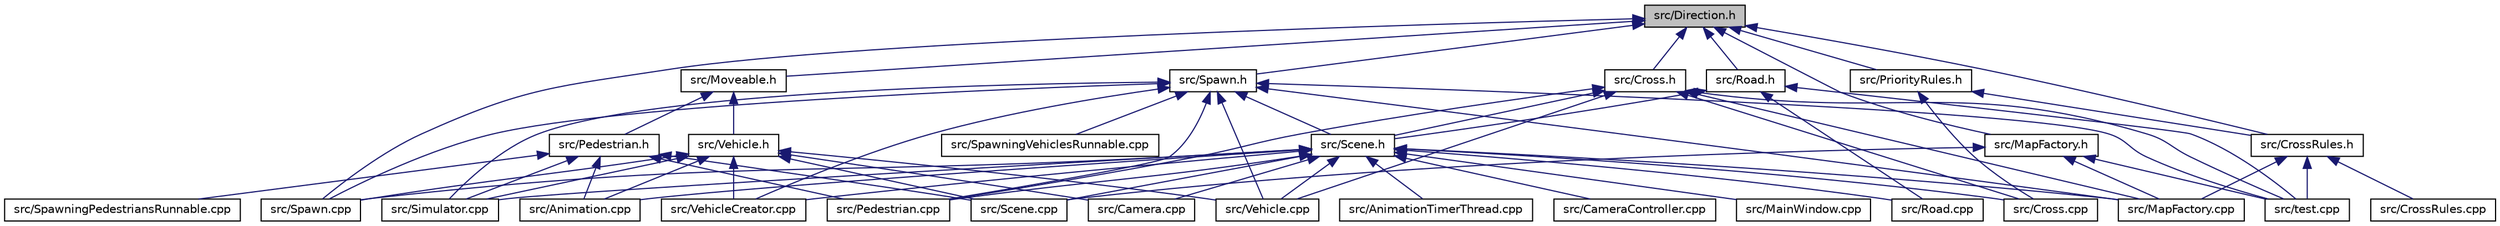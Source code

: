 digraph "src/Direction.h"
{
  edge [fontname="Helvetica",fontsize="10",labelfontname="Helvetica",labelfontsize="10"];
  node [fontname="Helvetica",fontsize="10",shape=record];
  Node1 [label="src/Direction.h",height=0.2,width=0.4,color="black", fillcolor="grey75", style="filled" fontcolor="black"];
  Node1 -> Node2 [dir="back",color="midnightblue",fontsize="10",style="solid"];
  Node2 [label="src/Moveable.h",height=0.2,width=0.4,color="black", fillcolor="white", style="filled",URL="$_moveable_8h.html"];
  Node2 -> Node3 [dir="back",color="midnightblue",fontsize="10",style="solid"];
  Node3 [label="src/Vehicle.h",height=0.2,width=0.4,color="black", fillcolor="white", style="filled",URL="$_vehicle_8h.html"];
  Node3 -> Node4 [dir="back",color="midnightblue",fontsize="10",style="solid"];
  Node4 [label="src/Animation.cpp",height=0.2,width=0.4,color="black", fillcolor="white", style="filled",URL="$_animation_8cpp.html"];
  Node3 -> Node5 [dir="back",color="midnightblue",fontsize="10",style="solid"];
  Node5 [label="src/Camera.cpp",height=0.2,width=0.4,color="black", fillcolor="white", style="filled",URL="$_camera_8cpp.html"];
  Node3 -> Node6 [dir="back",color="midnightblue",fontsize="10",style="solid"];
  Node6 [label="src/Scene.cpp",height=0.2,width=0.4,color="black", fillcolor="white", style="filled",URL="$_scene_8cpp.html"];
  Node3 -> Node7 [dir="back",color="midnightblue",fontsize="10",style="solid"];
  Node7 [label="src/Simulator.cpp",height=0.2,width=0.4,color="black", fillcolor="white", style="filled",URL="$_simulator_8cpp.html"];
  Node3 -> Node8 [dir="back",color="midnightblue",fontsize="10",style="solid"];
  Node8 [label="src/Spawn.cpp",height=0.2,width=0.4,color="black", fillcolor="white", style="filled",URL="$_spawn_8cpp.html"];
  Node3 -> Node9 [dir="back",color="midnightblue",fontsize="10",style="solid"];
  Node9 [label="src/Vehicle.cpp",height=0.2,width=0.4,color="black", fillcolor="white", style="filled",URL="$_vehicle_8cpp.html"];
  Node3 -> Node10 [dir="back",color="midnightblue",fontsize="10",style="solid"];
  Node10 [label="src/VehicleCreator.cpp",height=0.2,width=0.4,color="black", fillcolor="white", style="filled",URL="$_vehicle_creator_8cpp.html"];
  Node2 -> Node11 [dir="back",color="midnightblue",fontsize="10",style="solid"];
  Node11 [label="src/Pedestrian.h",height=0.2,width=0.4,color="black", fillcolor="white", style="filled",URL="$_pedestrian_8h.html"];
  Node11 -> Node4 [dir="back",color="midnightblue",fontsize="10",style="solid"];
  Node11 -> Node12 [dir="back",color="midnightblue",fontsize="10",style="solid"];
  Node12 [label="src/Pedestrian.cpp",height=0.2,width=0.4,color="black", fillcolor="white", style="filled",URL="$_pedestrian_8cpp.html"];
  Node11 -> Node6 [dir="back",color="midnightblue",fontsize="10",style="solid"];
  Node11 -> Node7 [dir="back",color="midnightblue",fontsize="10",style="solid"];
  Node11 -> Node13 [dir="back",color="midnightblue",fontsize="10",style="solid"];
  Node13 [label="src/SpawningPedestriansRunnable.cpp",height=0.2,width=0.4,color="black", fillcolor="white", style="filled",URL="$_spawning_pedestrians_runnable_8cpp.html"];
  Node1 -> Node14 [dir="back",color="midnightblue",fontsize="10",style="solid"];
  Node14 [label="src/Cross.h",height=0.2,width=0.4,color="black", fillcolor="white", style="filled",URL="$_cross_8h.html"];
  Node14 -> Node15 [dir="back",color="midnightblue",fontsize="10",style="solid"];
  Node15 [label="src/Scene.h",height=0.2,width=0.4,color="black", fillcolor="white", style="filled",URL="$_scene_8h.html"];
  Node15 -> Node4 [dir="back",color="midnightblue",fontsize="10",style="solid"];
  Node15 -> Node16 [dir="back",color="midnightblue",fontsize="10",style="solid"];
  Node16 [label="src/AnimationTimerThread.cpp",height=0.2,width=0.4,color="black", fillcolor="white", style="filled",URL="$_animation_timer_thread_8cpp.html"];
  Node15 -> Node5 [dir="back",color="midnightblue",fontsize="10",style="solid"];
  Node15 -> Node17 [dir="back",color="midnightblue",fontsize="10",style="solid"];
  Node17 [label="src/CameraController.cpp",height=0.2,width=0.4,color="black", fillcolor="white", style="filled",URL="$_camera_controller_8cpp.html"];
  Node15 -> Node18 [dir="back",color="midnightblue",fontsize="10",style="solid"];
  Node18 [label="src/Cross.cpp",height=0.2,width=0.4,color="black", fillcolor="white", style="filled",URL="$_cross_8cpp.html"];
  Node15 -> Node19 [dir="back",color="midnightblue",fontsize="10",style="solid"];
  Node19 [label="src/MainWindow.cpp",height=0.2,width=0.4,color="black", fillcolor="white", style="filled",URL="$_main_window_8cpp.html"];
  Node15 -> Node20 [dir="back",color="midnightblue",fontsize="10",style="solid"];
  Node20 [label="src/MapFactory.cpp",height=0.2,width=0.4,color="black", fillcolor="white", style="filled",URL="$_map_factory_8cpp.html"];
  Node15 -> Node12 [dir="back",color="midnightblue",fontsize="10",style="solid"];
  Node15 -> Node21 [dir="back",color="midnightblue",fontsize="10",style="solid"];
  Node21 [label="src/Road.cpp",height=0.2,width=0.4,color="black", fillcolor="white", style="filled",URL="$_road_8cpp.html"];
  Node15 -> Node6 [dir="back",color="midnightblue",fontsize="10",style="solid"];
  Node15 -> Node7 [dir="back",color="midnightblue",fontsize="10",style="solid"];
  Node15 -> Node8 [dir="back",color="midnightblue",fontsize="10",style="solid"];
  Node15 -> Node9 [dir="back",color="midnightblue",fontsize="10",style="solid"];
  Node15 -> Node10 [dir="back",color="midnightblue",fontsize="10",style="solid"];
  Node14 -> Node18 [dir="back",color="midnightblue",fontsize="10",style="solid"];
  Node14 -> Node20 [dir="back",color="midnightblue",fontsize="10",style="solid"];
  Node14 -> Node12 [dir="back",color="midnightblue",fontsize="10",style="solid"];
  Node14 -> Node22 [dir="back",color="midnightblue",fontsize="10",style="solid"];
  Node22 [label="src/test.cpp",height=0.2,width=0.4,color="black", fillcolor="white", style="filled",URL="$test_8cpp.html"];
  Node14 -> Node9 [dir="back",color="midnightblue",fontsize="10",style="solid"];
  Node1 -> Node23 [dir="back",color="midnightblue",fontsize="10",style="solid"];
  Node23 [label="src/Road.h",height=0.2,width=0.4,color="black", fillcolor="white", style="filled",URL="$_road_8h.html"];
  Node23 -> Node15 [dir="back",color="midnightblue",fontsize="10",style="solid"];
  Node23 -> Node21 [dir="back",color="midnightblue",fontsize="10",style="solid"];
  Node23 -> Node22 [dir="back",color="midnightblue",fontsize="10",style="solid"];
  Node1 -> Node24 [dir="back",color="midnightblue",fontsize="10",style="solid"];
  Node24 [label="src/Spawn.h",height=0.2,width=0.4,color="black", fillcolor="white", style="filled",URL="$_spawn_8h.html"];
  Node24 -> Node15 [dir="back",color="midnightblue",fontsize="10",style="solid"];
  Node24 -> Node20 [dir="back",color="midnightblue",fontsize="10",style="solid"];
  Node24 -> Node12 [dir="back",color="midnightblue",fontsize="10",style="solid"];
  Node24 -> Node7 [dir="back",color="midnightblue",fontsize="10",style="solid"];
  Node24 -> Node8 [dir="back",color="midnightblue",fontsize="10",style="solid"];
  Node24 -> Node25 [dir="back",color="midnightblue",fontsize="10",style="solid"];
  Node25 [label="src/SpawningVehiclesRunnable.cpp",height=0.2,width=0.4,color="black", fillcolor="white", style="filled",URL="$_spawning_vehicles_runnable_8cpp.html"];
  Node24 -> Node22 [dir="back",color="midnightblue",fontsize="10",style="solid"];
  Node24 -> Node9 [dir="back",color="midnightblue",fontsize="10",style="solid"];
  Node24 -> Node10 [dir="back",color="midnightblue",fontsize="10",style="solid"];
  Node1 -> Node26 [dir="back",color="midnightblue",fontsize="10",style="solid"];
  Node26 [label="src/PriorityRules.h",height=0.2,width=0.4,color="black", fillcolor="white", style="filled",URL="$_priority_rules_8h.html"];
  Node26 -> Node18 [dir="back",color="midnightblue",fontsize="10",style="solid"];
  Node26 -> Node27 [dir="back",color="midnightblue",fontsize="10",style="solid"];
  Node27 [label="src/CrossRules.h",height=0.2,width=0.4,color="black", fillcolor="white", style="filled",URL="$_cross_rules_8h.html"];
  Node27 -> Node28 [dir="back",color="midnightblue",fontsize="10",style="solid"];
  Node28 [label="src/CrossRules.cpp",height=0.2,width=0.4,color="black", fillcolor="white", style="filled",URL="$_cross_rules_8cpp.html"];
  Node27 -> Node20 [dir="back",color="midnightblue",fontsize="10",style="solid"];
  Node27 -> Node22 [dir="back",color="midnightblue",fontsize="10",style="solid"];
  Node1 -> Node27 [dir="back",color="midnightblue",fontsize="10",style="solid"];
  Node1 -> Node29 [dir="back",color="midnightblue",fontsize="10",style="solid"];
  Node29 [label="src/MapFactory.h",height=0.2,width=0.4,color="black", fillcolor="white", style="filled",URL="$_map_factory_8h.html"];
  Node29 -> Node20 [dir="back",color="midnightblue",fontsize="10",style="solid"];
  Node29 -> Node6 [dir="back",color="midnightblue",fontsize="10",style="solid"];
  Node29 -> Node22 [dir="back",color="midnightblue",fontsize="10",style="solid"];
  Node1 -> Node8 [dir="back",color="midnightblue",fontsize="10",style="solid"];
}
